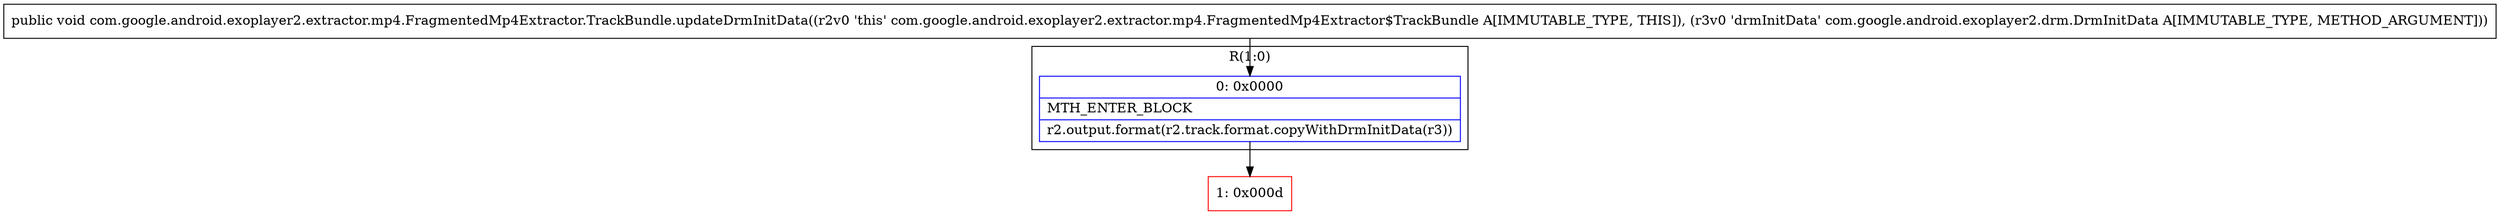 digraph "CFG forcom.google.android.exoplayer2.extractor.mp4.FragmentedMp4Extractor.TrackBundle.updateDrmInitData(Lcom\/google\/android\/exoplayer2\/drm\/DrmInitData;)V" {
subgraph cluster_Region_248884256 {
label = "R(1:0)";
node [shape=record,color=blue];
Node_0 [shape=record,label="{0\:\ 0x0000|MTH_ENTER_BLOCK\l|r2.output.format(r2.track.format.copyWithDrmInitData(r3))\l}"];
}
Node_1 [shape=record,color=red,label="{1\:\ 0x000d}"];
MethodNode[shape=record,label="{public void com.google.android.exoplayer2.extractor.mp4.FragmentedMp4Extractor.TrackBundle.updateDrmInitData((r2v0 'this' com.google.android.exoplayer2.extractor.mp4.FragmentedMp4Extractor$TrackBundle A[IMMUTABLE_TYPE, THIS]), (r3v0 'drmInitData' com.google.android.exoplayer2.drm.DrmInitData A[IMMUTABLE_TYPE, METHOD_ARGUMENT])) }"];
MethodNode -> Node_0;
Node_0 -> Node_1;
}

